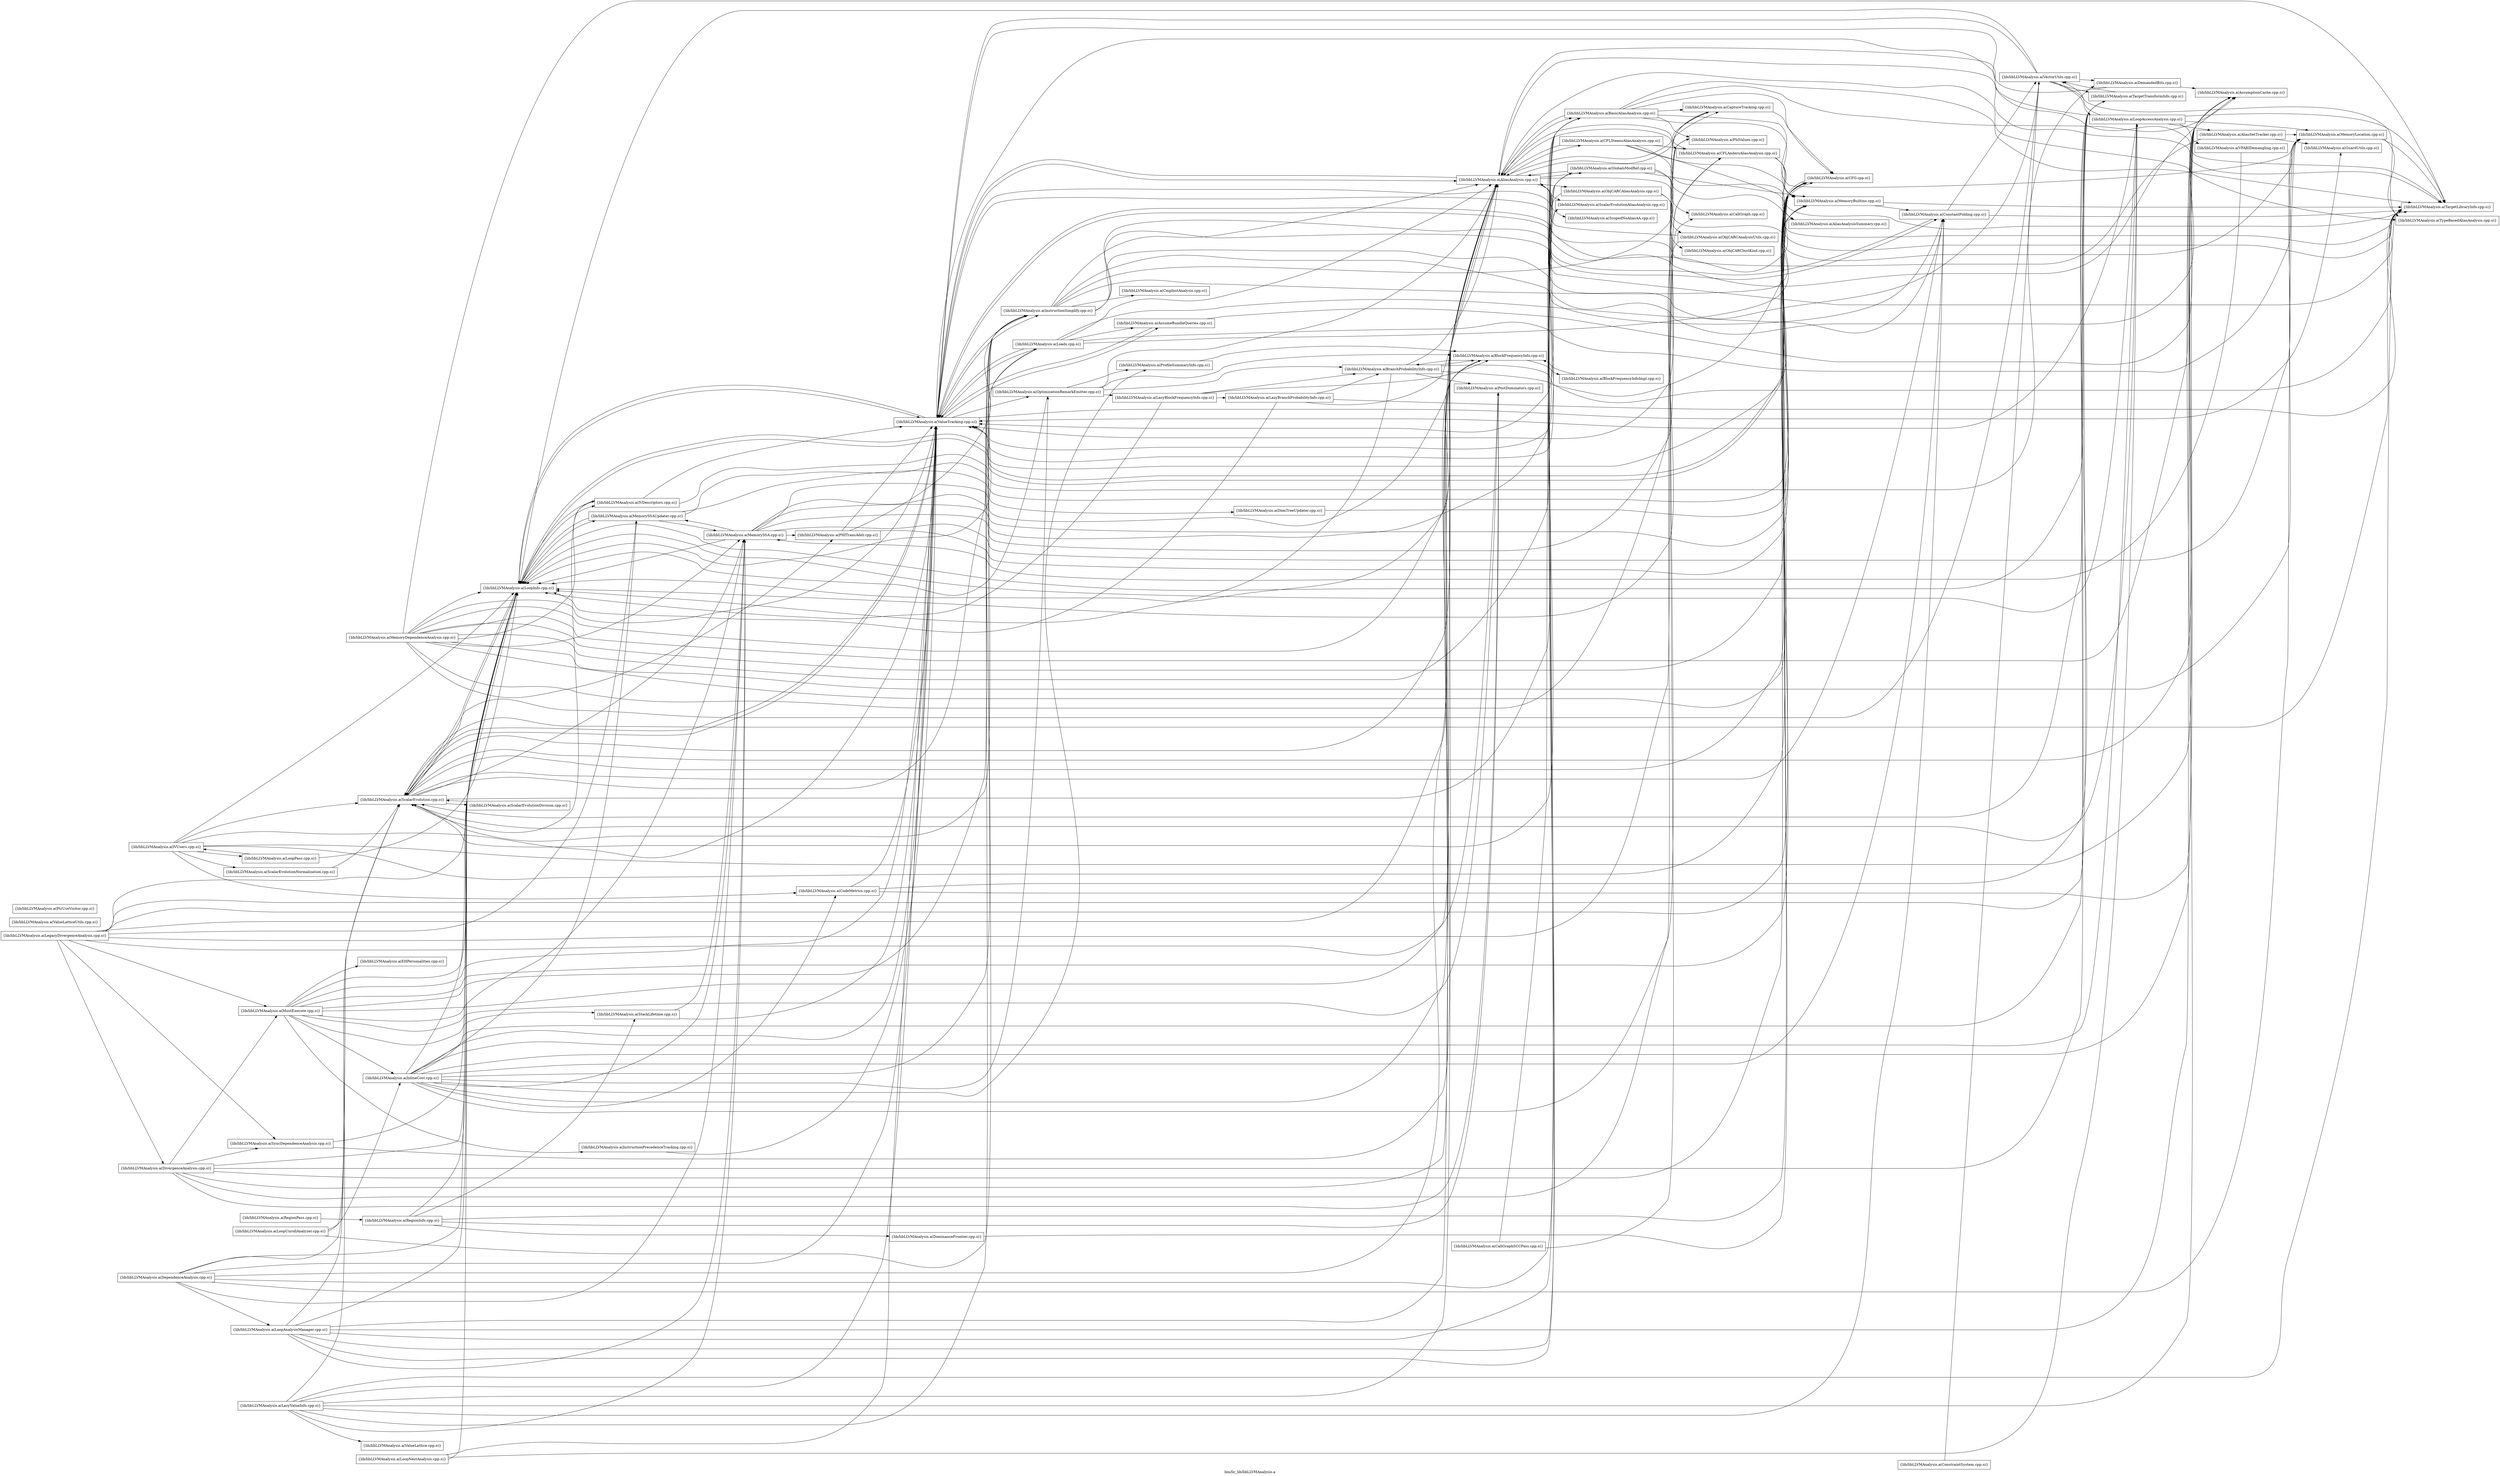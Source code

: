 digraph "bin/llc_lib/libLLVMAnalysis.a" {
	label="bin/llc_lib/libLLVMAnalysis.a";
	rankdir=LR;

	Node0x560b36b89a28 [shape=record,shape=box,group=0,label="{lib/libLLVMAnalysis.a(TargetLibraryInfo.cpp.o)}"];
	Node0x560b36b91958 [shape=record,shape=box,group=0,label="{lib/libLLVMAnalysis.a(EHPersonalities.cpp.o)}"];
	Node0x560b36b991f8 [shape=record,shape=box,group=0,label="{lib/libLLVMAnalysis.a(VectorUtils.cpp.o)}"];
	Node0x560b36b991f8 -> Node0x560b36b92d08;
	Node0x560b36b991f8 -> Node0x560b36b93d48;
	Node0x560b36b991f8 -> Node0x560b36b85d38;
	Node0x560b36b991f8 -> Node0x560b36b8aba8;
	Node0x560b36b991f8 -> Node0x560b36b88b28;
	Node0x560b36b991f8 -> Node0x560b36b89078;
	Node0x560b36b991f8 -> Node0x560b36b98618;
	Node0x560b36b8aba8 [shape=record,shape=box,group=0,label="{lib/libLLVMAnalysis.a(TargetTransformInfo.cpp.o)}"];
	Node0x560b36b8aba8 -> Node0x560b36b92d08;
	Node0x560b36b8aba8 -> Node0x560b36b85d38;
	Node0x560b36b8aba8 -> Node0x560b36b991f8;
	Node0x560b36b89078 [shape=record,shape=box,group=0,label="{lib/libLLVMAnalysis.a(ValueTracking.cpp.o)}"];
	Node0x560b36b89078 -> Node0x560b36b793a8;
	Node0x560b36b89078 -> Node0x560b36b746c8;
	Node0x560b36b89078 -> Node0x560b36b751b8;
	Node0x560b36b89078 -> Node0x560b36b92d08;
	Node0x560b36b89078 -> Node0x560b36b94c98;
	Node0x560b36b89078 -> Node0x560b36b92768;
	Node0x560b36b89078 -> Node0x560b36b85d38;
	Node0x560b36b89078 -> Node0x560b36b89a28;
	Node0x560b36b89078 -> Node0x560b36b8c6d8;
	Node0x560b36b89078 -> Node0x560b36b8d308;
	Node0x560b36b89078 -> Node0x560b36b73098;
	Node0x560b36b89078 -> Node0x560b36b98b68;
	Node0x560b36b91ae8 [shape=record,shape=box,group=0,label="{lib/libLLVMAnalysis.a(ProfileSummaryInfo.cpp.o)}"];
	Node0x560b36b91ae8 -> Node0x560b36b90968;
	Node0x560b36b793a8 [shape=record,shape=box,group=0,label="{lib/libLLVMAnalysis.a(AliasAnalysis.cpp.o)}"];
	Node0x560b36b793a8 -> Node0x560b36b74da8;
	Node0x560b36b793a8 -> Node0x560b36b75f28;
	Node0x560b36b793a8 -> Node0x560b36b76748;
	Node0x560b36b793a8 -> Node0x560b36b72288;
	Node0x560b36b793a8 -> Node0x560b36b91ef8;
	Node0x560b36b793a8 -> Node0x560b36b8b4b8;
	Node0x560b36b793a8 -> Node0x560b36b94b58;
	Node0x560b36b793a8 -> Node0x560b36b86fa8;
	Node0x560b36b793a8 -> Node0x560b36b89a28;
	Node0x560b36b793a8 -> Node0x560b36b88b28;
	Node0x560b36b793a8 -> Node0x560b36b88858;
	Node0x560b36b793a8 -> Node0x560b36b89078;
	Node0x560b36b72f08 [shape=record,shape=box,group=0,label="{lib/libLLVMAnalysis.a(DomTreeUpdater.cpp.o)}"];
	Node0x560b36b72f08 -> Node0x560b36b751b8;
	Node0x560b36b92d08 [shape=record,shape=box,group=0,label="{lib/libLLVMAnalysis.a(LoopInfo.cpp.o)}"];
	Node0x560b36b92d08 -> Node0x560b36b751b8;
	Node0x560b36b92d08 -> Node0x560b36b92f88;
	Node0x560b36b92d08 -> Node0x560b36b8b1e8;
	Node0x560b36b92d08 -> Node0x560b36b85d38;
	Node0x560b36b92d08 -> Node0x560b36b89078;
	Node0x560b36b85d38 [shape=record,shape=box,group=0,label="{lib/libLLVMAnalysis.a(ScalarEvolution.cpp.o)}"];
	Node0x560b36b85d38 -> Node0x560b36b793a8;
	Node0x560b36b85d38 -> Node0x560b36b74da8;
	Node0x560b36b85d38 -> Node0x560b36b746c8;
	Node0x560b36b85d38 -> Node0x560b36b751b8;
	Node0x560b36b85d38 -> Node0x560b36b92d08;
	Node0x560b36b85d38 -> Node0x560b36b94c98;
	Node0x560b36b85d38 -> Node0x560b36b8b968;
	Node0x560b36b85d38 -> Node0x560b36b92768;
	Node0x560b36b85d38 -> Node0x560b36b89f78;
	Node0x560b36b85d38 -> Node0x560b36b89a28;
	Node0x560b36b85d38 -> Node0x560b36b89078;
	Node0x560b36b74da8 [shape=record,shape=box,group=0,label="{lib/libLLVMAnalysis.a(BasicAliasAnalysis.cpp.o)}"];
	Node0x560b36b74da8 -> Node0x560b36b793a8;
	Node0x560b36b74da8 -> Node0x560b36b746c8;
	Node0x560b36b74da8 -> Node0x560b36b751b8;
	Node0x560b36b74da8 -> Node0x560b36b72288;
	Node0x560b36b74da8 -> Node0x560b36b93f78;
	Node0x560b36b74da8 -> Node0x560b36b8b4b8;
	Node0x560b36b74da8 -> Node0x560b36b92268;
	Node0x560b36b74da8 -> Node0x560b36b89a28;
	Node0x560b36b74da8 -> Node0x560b36b89078;
	Node0x560b36b75f28 [shape=record,shape=box,group=0,label="{lib/libLLVMAnalysis.a(CFLAndersAliasAnalysis.cpp.o)}"];
	Node0x560b36b75f28 -> Node0x560b36b793a8;
	Node0x560b36b75f28 -> Node0x560b36b75ac8;
	Node0x560b36b75f28 -> Node0x560b36b93f78;
	Node0x560b36b75f28 -> Node0x560b36b89a28;
	Node0x560b36b76748 [shape=record,shape=box,group=0,label="{lib/libLLVMAnalysis.a(CFLSteensAliasAnalysis.cpp.o)}"];
	Node0x560b36b76748 -> Node0x560b36b793a8;
	Node0x560b36b76748 -> Node0x560b36b75f28;
	Node0x560b36b76748 -> Node0x560b36b75ac8;
	Node0x560b36b76748 -> Node0x560b36b93f78;
	Node0x560b36b76748 -> Node0x560b36b89a28;
	Node0x560b36b72288 [shape=record,shape=box,group=0,label="{lib/libLLVMAnalysis.a(CaptureTracking.cpp.o)}"];
	Node0x560b36b72288 -> Node0x560b36b793a8;
	Node0x560b36b72288 -> Node0x560b36b751b8;
	Node0x560b36b72288 -> Node0x560b36b89078;
	Node0x560b36b91ef8 [shape=record,shape=box,group=0,label="{lib/libLLVMAnalysis.a(GlobalsModRef.cpp.o)}"];
	Node0x560b36b91ef8 -> Node0x560b36b793a8;
	Node0x560b36b91ef8 -> Node0x560b36b921c8;
	Node0x560b36b91ef8 -> Node0x560b36b93f78;
	Node0x560b36b91ef8 -> Node0x560b36b89a28;
	Node0x560b36b91ef8 -> Node0x560b36b89078;
	Node0x560b36b8b4b8 [shape=record,shape=box,group=0,label="{lib/libLLVMAnalysis.a(MemoryLocation.cpp.o)}"];
	Node0x560b36b8b4b8 -> Node0x560b36b89a28;
	Node0x560b36b8b4b8 -> Node0x560b36b88b28;
	Node0x560b36b94b58 [shape=record,shape=box,group=0,label="{lib/libLLVMAnalysis.a(ObjCARCAliasAnalysis.cpp.o)}"];
	Node0x560b36b94b58 -> Node0x560b36b93988;
	Node0x560b36b94b58 -> Node0x560b36b94018;
	Node0x560b36b94b58 -> Node0x560b36b89078;
	Node0x560b36b86fa8 [shape=record,shape=box,group=0,label="{lib/libLLVMAnalysis.a(ScalarEvolutionAliasAnalysis.cpp.o)}"];
	Node0x560b36b86fa8 -> Node0x560b36b85d38;
	Node0x560b36b88b28 [shape=record,shape=box,group=0,label="{lib/libLLVMAnalysis.a(TypeBasedAliasAnalysis.cpp.o)}"];
	Node0x560b36b88858 [shape=record,shape=box,group=0,label="{lib/libLLVMAnalysis.a(ScopedNoAliasAA.cpp.o)}"];
	Node0x560b36b746c8 [shape=record,shape=box,group=0,label="{lib/libLLVMAnalysis.a(AssumptionCache.cpp.o)}"];
	Node0x560b36b751b8 [shape=record,shape=box,group=0,label="{lib/libLLVMAnalysis.a(CFG.cpp.o)}"];
	Node0x560b36b751b8 -> Node0x560b36b92d08;
	Node0x560b36b93f78 [shape=record,shape=box,group=0,label="{lib/libLLVMAnalysis.a(MemoryBuiltins.cpp.o)}"];
	Node0x560b36b93f78 -> Node0x560b36b94c98;
	Node0x560b36b93f78 -> Node0x560b36b89a28;
	Node0x560b36b93f78 -> Node0x560b36b89078;
	Node0x560b36b92268 [shape=record,shape=box,group=0,label="{lib/libLLVMAnalysis.a(PhiValues.cpp.o)}"];
	Node0x560b36b75ac8 [shape=record,shape=box,group=0,label="{lib/libLLVMAnalysis.a(AliasAnalysisSummary.cpp.o)}"];
	Node0x560b36b921c8 [shape=record,shape=box,group=0,label="{lib/libLLVMAnalysis.a(CallGraph.cpp.o)}"];
	Node0x560b36b92f88 [shape=record,shape=box,group=0,label="{lib/libLLVMAnalysis.a(IVDescriptors.cpp.o)}"];
	Node0x560b36b92f88 -> Node0x560b36b92d08;
	Node0x560b36b92f88 -> Node0x560b36b93d48;
	Node0x560b36b92f88 -> Node0x560b36b85d38;
	Node0x560b36b92f88 -> Node0x560b36b89078;
	Node0x560b36b8b1e8 [shape=record,shape=box,group=0,label="{lib/libLLVMAnalysis.a(MemorySSAUpdater.cpp.o)}"];
	Node0x560b36b8b1e8 -> Node0x560b36b751b8;
	Node0x560b36b8b1e8 -> Node0x560b36b72f08;
	Node0x560b36b8b1e8 -> Node0x560b36b92d08;
	Node0x560b36b8b1e8 -> Node0x560b36b8b968;
	Node0x560b36b93d48 [shape=record,shape=box,group=0,label="{lib/libLLVMAnalysis.a(DemandedBits.cpp.o)}"];
	Node0x560b36b93d48 -> Node0x560b36b746c8;
	Node0x560b36b93d48 -> Node0x560b36b89078;
	Node0x560b36b94c98 [shape=record,shape=box,group=0,label="{lib/libLLVMAnalysis.a(ConstantFolding.cpp.o)}"];
	Node0x560b36b94c98 -> Node0x560b36b89a28;
	Node0x560b36b94c98 -> Node0x560b36b89078;
	Node0x560b36b94c98 -> Node0x560b36b991f8;
	Node0x560b36b8b968 [shape=record,shape=box,group=0,label="{lib/libLLVMAnalysis.a(MemorySSA.cpp.o)}"];
	Node0x560b36b8b968 -> Node0x560b36b793a8;
	Node0x560b36b8b968 -> Node0x560b36b74da8;
	Node0x560b36b8b968 -> Node0x560b36b751b8;
	Node0x560b36b8b968 -> Node0x560b36b75f28;
	Node0x560b36b8b968 -> Node0x560b36b92d08;
	Node0x560b36b8b968 -> Node0x560b36b8b4b8;
	Node0x560b36b8b968 -> Node0x560b36b8b1e8;
	Node0x560b36b8b968 -> Node0x560b36b937f8;
	Node0x560b36b937f8 [shape=record,shape=box,group=0,label="{lib/libLLVMAnalysis.a(PHITransAddr.cpp.o)}"];
	Node0x560b36b937f8 -> Node0x560b36b751b8;
	Node0x560b36b937f8 -> Node0x560b36b92768;
	Node0x560b36b937f8 -> Node0x560b36b89078;
	Node0x560b36b93988 [shape=record,shape=box,group=0,label="{lib/libLLVMAnalysis.a(ObjCARCAnalysisUtils.cpp.o)}"];
	Node0x560b36b93988 -> Node0x560b36b793a8;
	Node0x560b36b93988 -> Node0x560b36b92d08;
	Node0x560b36b94018 [shape=record,shape=box,group=0,label="{lib/libLLVMAnalysis.a(ObjCARCInstKind.cpp.o)}"];
	Node0x560b36b92768 [shape=record,shape=box,group=0,label="{lib/libLLVMAnalysis.a(InstructionSimplify.cpp.o)}"];
	Node0x560b36b92768 -> Node0x560b36b793a8;
	Node0x560b36b92768 -> Node0x560b36b746c8;
	Node0x560b36b92768 -> Node0x560b36b72288;
	Node0x560b36b92768 -> Node0x560b36b93f78;
	Node0x560b36b92768 -> Node0x560b36b94c98;
	Node0x560b36b92768 -> Node0x560b36b91db8;
	Node0x560b36b92768 -> Node0x560b36b89a28;
	Node0x560b36b92768 -> Node0x560b36b89078;
	Node0x560b36b92768 -> Node0x560b36b991f8;
	Node0x560b36b91db8 [shape=record,shape=box,group=0,label="{lib/libLLVMAnalysis.a(CmpInstAnalysis.cpp.o)}"];
	Node0x560b36b90968 [shape=record,shape=box,group=0,label="{lib/libLLVMAnalysis.a(BlockFrequencyInfo.cpp.o)}"];
	Node0x560b36b90968 -> Node0x560b36b92d08;
	Node0x560b36b90968 -> Node0x560b36b901e8;
	Node0x560b36b90968 -> Node0x560b36b87e58;
	Node0x560b36b901e8 [shape=record,shape=box,group=0,label="{lib/libLLVMAnalysis.a(BranchProbabilityInfo.cpp.o)}"];
	Node0x560b36b901e8 -> Node0x560b36b793a8;
	Node0x560b36b901e8 -> Node0x560b36b751b8;
	Node0x560b36b901e8 -> Node0x560b36b92d08;
	Node0x560b36b901e8 -> Node0x560b36b90968;
	Node0x560b36b901e8 -> Node0x560b36b904b8;
	Node0x560b36b901e8 -> Node0x560b36b89a28;
	Node0x560b36b87e58 [shape=record,shape=box,group=0,label="{lib/libLLVMAnalysis.a(BlockFrequencyInfoImpl.cpp.o)}"];
	Node0x560b36b87e58 -> Node0x560b36b90968;
	Node0x560b36b904b8 [shape=record,shape=box,group=0,label="{lib/libLLVMAnalysis.a(PostDominators.cpp.o)}"];
	Node0x560b36b89f78 [shape=record,shape=box,group=0,label="{lib/libLLVMAnalysis.a(ScalarEvolutionDivision.cpp.o)}"];
	Node0x560b36b89f78 -> Node0x560b36b85d38;
	Node0x560b36b8c6d8 [shape=record,shape=box,group=0,label="{lib/libLLVMAnalysis.a(Loads.cpp.o)}"];
	Node0x560b36b8c6d8 -> Node0x560b36b793a8;
	Node0x560b36b8c6d8 -> Node0x560b36b92d08;
	Node0x560b36b8c6d8 -> Node0x560b36b93f78;
	Node0x560b36b8c6d8 -> Node0x560b36b94c98;
	Node0x560b36b8c6d8 -> Node0x560b36b8b4b8;
	Node0x560b36b8c6d8 -> Node0x560b36b85d38;
	Node0x560b36b8c6d8 -> Node0x560b36b89078;
	Node0x560b36b8c6d8 -> Node0x560b36b8d308;
	Node0x560b36b8d308 [shape=record,shape=box,group=0,label="{lib/libLLVMAnalysis.a(AssumeBundleQueries.cpp.o)}"];
	Node0x560b36b8d308 -> Node0x560b36b746c8;
	Node0x560b36b8d308 -> Node0x560b36b89078;
	Node0x560b36b73098 [shape=record,shape=box,group=0,label="{lib/libLLVMAnalysis.a(OptimizationRemarkEmitter.cpp.o)}"];
	Node0x560b36b73098 -> Node0x560b36b793a8;
	Node0x560b36b73098 -> Node0x560b36b92d08;
	Node0x560b36b73098 -> Node0x560b36b91ae8;
	Node0x560b36b73098 -> Node0x560b36b90968;
	Node0x560b36b73098 -> Node0x560b36b901e8;
	Node0x560b36b73098 -> Node0x560b36b72968;
	Node0x560b36b98b68 [shape=record,shape=box,group=0,label="{lib/libLLVMAnalysis.a(GuardUtils.cpp.o)}"];
	Node0x560b36b72968 [shape=record,shape=box,group=0,label="{lib/libLLVMAnalysis.a(LazyBlockFrequencyInfo.cpp.o)}"];
	Node0x560b36b72968 -> Node0x560b36b92d08;
	Node0x560b36b72968 -> Node0x560b36b90968;
	Node0x560b36b72968 -> Node0x560b36b901e8;
	Node0x560b36b72968 -> Node0x560b36b997e8;
	Node0x560b36b997e8 [shape=record,shape=box,group=0,label="{lib/libLLVMAnalysis.a(LazyBranchProbabilityInfo.cpp.o)}"];
	Node0x560b36b997e8 -> Node0x560b36b793a8;
	Node0x560b36b997e8 -> Node0x560b36b92d08;
	Node0x560b36b997e8 -> Node0x560b36b901e8;
	Node0x560b36b997e8 -> Node0x560b36b89a28;
	Node0x560b36b98618 [shape=record,shape=box,group=0,label="{lib/libLLVMAnalysis.a(LoopAccessAnalysis.cpp.o)}"];
	Node0x560b36b98618 -> Node0x560b36b793a8;
	Node0x560b36b98618 -> Node0x560b36b92d08;
	Node0x560b36b98618 -> Node0x560b36b8b4b8;
	Node0x560b36b98618 -> Node0x560b36b85d38;
	Node0x560b36b98618 -> Node0x560b36b89a28;
	Node0x560b36b98618 -> Node0x560b36b89078;
	Node0x560b36b98618 -> Node0x560b36b991f8;
	Node0x560b36b98618 -> Node0x560b36b977b8;
	Node0x560b36b98618 -> Node0x560b36b96d18;
	Node0x560b36b977b8 [shape=record,shape=box,group=0,label="{lib/libLLVMAnalysis.a(AliasSetTracker.cpp.o)}"];
	Node0x560b36b977b8 -> Node0x560b36b793a8;
	Node0x560b36b977b8 -> Node0x560b36b8b4b8;
	Node0x560b36b977b8 -> Node0x560b36b98b68;
	Node0x560b36b96d18 [shape=record,shape=box,group=0,label="{lib/libLLVMAnalysis.a(VFABIDemangling.cpp.o)}"];
	Node0x560b36b96d18 -> Node0x560b36b8b968;
	Node0x560b36b8d1c8 [shape=record,shape=box,group=0,label="{lib/libLLVMAnalysis.a(DominanceFrontier.cpp.o)}"];
	Node0x560b36b8d1c8 -> Node0x560b36b751b8;
	Node0x560b36b8c548 [shape=record,shape=box,group=0,label="{lib/libLLVMAnalysis.a(IVUsers.cpp.o)}"];
	Node0x560b36b8c548 -> Node0x560b36b746c8;
	Node0x560b36b8c548 -> Node0x560b36b751b8;
	Node0x560b36b8c548 -> Node0x560b36b92d08;
	Node0x560b36b8c548 -> Node0x560b36b85d38;
	Node0x560b36b8c548 -> Node0x560b36b89078;
	Node0x560b36b8c548 -> Node0x560b36b8b788;
	Node0x560b36b8c548 -> Node0x560b36b8beb8;
	Node0x560b36b8c548 -> Node0x560b36b7caf8;
	Node0x560b36b7cdc8 [shape=record,shape=box,group=0,label="{lib/libLLVMAnalysis.a(MemoryDependenceAnalysis.cpp.o)}"];
	Node0x560b36b7cdc8 -> Node0x560b36b793a8;
	Node0x560b36b7cdc8 -> Node0x560b36b74da8;
	Node0x560b36b7cdc8 -> Node0x560b36b746c8;
	Node0x560b36b7cdc8 -> Node0x560b36b751b8;
	Node0x560b36b7cdc8 -> Node0x560b36b92d08;
	Node0x560b36b7cdc8 -> Node0x560b36b92f88;
	Node0x560b36b7cdc8 -> Node0x560b36b93f78;
	Node0x560b36b7cdc8 -> Node0x560b36b8b4b8;
	Node0x560b36b7cdc8 -> Node0x560b36b8b968;
	Node0x560b36b7cdc8 -> Node0x560b36b937f8;
	Node0x560b36b7cdc8 -> Node0x560b36b92268;
	Node0x560b36b7cdc8 -> Node0x560b36b89a28;
	Node0x560b36b7cdc8 -> Node0x560b36b89078;
	Node0x560b36b8b788 [shape=record,shape=box,group=0,label="{lib/libLLVMAnalysis.a(LoopPass.cpp.o)}"];
	Node0x560b36b8b788 -> Node0x560b36b92d08;
	Node0x560b36b8b788 -> Node0x560b36b8c548;
	Node0x560b36b8beb8 [shape=record,shape=box,group=0,label="{lib/libLLVMAnalysis.a(ScalarEvolutionNormalization.cpp.o)}"];
	Node0x560b36b8beb8 -> Node0x560b36b85d38;
	Node0x560b36b7caf8 [shape=record,shape=box,group=0,label="{lib/libLLVMAnalysis.a(CodeMetrics.cpp.o)}"];
	Node0x560b36b7caf8 -> Node0x560b36b746c8;
	Node0x560b36b7caf8 -> Node0x560b36b8aba8;
	Node0x560b36b7caf8 -> Node0x560b36b89078;
	Node0x560b36b82a48 [shape=record,shape=box,group=0,label="{lib/libLLVMAnalysis.a(StackLifetime.cpp.o)}"];
	Node0x560b36b82a48 -> Node0x560b36b8b968;
	Node0x560b36b82a48 -> Node0x560b36b89078;
	Node0x560b36b831c8 [shape=record,shape=box,group=0,label="{lib/libLLVMAnalysis.a(InlineCost.cpp.o)}"];
	Node0x560b36b831c8 -> Node0x560b36b746c8;
	Node0x560b36b831c8 -> Node0x560b36b75f28;
	Node0x560b36b831c8 -> Node0x560b36b92d08;
	Node0x560b36b831c8 -> Node0x560b36b94c98;
	Node0x560b36b831c8 -> Node0x560b36b8b1e8;
	Node0x560b36b831c8 -> Node0x560b36b8b968;
	Node0x560b36b831c8 -> Node0x560b36b92768;
	Node0x560b36b831c8 -> Node0x560b36b91ae8;
	Node0x560b36b831c8 -> Node0x560b36b90968;
	Node0x560b36b831c8 -> Node0x560b36b8aba8;
	Node0x560b36b831c8 -> Node0x560b36b89078;
	Node0x560b36b831c8 -> Node0x560b36b73098;
	Node0x560b36b831c8 -> Node0x560b36b98618;
	Node0x560b36b831c8 -> Node0x560b36b7caf8;
	Node0x560b36b74f88 [shape=record,shape=box,group=0,label="{lib/libLLVMAnalysis.a(CallGraphSCCPass.cpp.o)}"];
	Node0x560b36b74f88 -> Node0x560b36b91ef8;
	Node0x560b36b74f88 -> Node0x560b36b921c8;
	Node0x560b36b8d6c8 [shape=record,shape=box,group=0,label="{lib/libLLVMAnalysis.a(LoopAnalysisManager.cpp.o)}"];
	Node0x560b36b8d6c8 -> Node0x560b36b793a8;
	Node0x560b36b8d6c8 -> Node0x560b36b74da8;
	Node0x560b36b8d6c8 -> Node0x560b36b746c8;
	Node0x560b36b8d6c8 -> Node0x560b36b91ef8;
	Node0x560b36b8d6c8 -> Node0x560b36b92d08;
	Node0x560b36b8d6c8 -> Node0x560b36b8b968;
	Node0x560b36b8d6c8 -> Node0x560b36b85d38;
	Node0x560b36b8d6c8 -> Node0x560b36b86fa8;
	Node0x560b36b7ca58 [shape=record,shape=box,group=0,label="{lib/libLLVMAnalysis.a(LazyValueInfo.cpp.o)}"];
	Node0x560b36b7ca58 -> Node0x560b36b793a8;
	Node0x560b36b7ca58 -> Node0x560b36b746c8;
	Node0x560b36b7ca58 -> Node0x560b36b94c98;
	Node0x560b36b7ca58 -> Node0x560b36b8b968;
	Node0x560b36b7ca58 -> Node0x560b36b92768;
	Node0x560b36b7ca58 -> Node0x560b36b85d38;
	Node0x560b36b7ca58 -> Node0x560b36b89a28;
	Node0x560b36b7ca58 -> Node0x560b36b89078;
	Node0x560b36b7ca58 -> Node0x560b36b7cc38;
	Node0x560b36b7ab18 [shape=record,shape=box,group=0,label="{lib/libLLVMAnalysis.a(ConstraintSystem.cpp.o)}"];
	Node0x560b36b7ab18 -> Node0x560b36b991f8;
	Node0x560b36b7cc38 [shape=record,shape=box,group=0,label="{lib/libLLVMAnalysis.a(ValueLattice.cpp.o)}"];
	Node0x560b36b877c8 [shape=record,shape=box,group=0,label="{lib/libLLVMAnalysis.a(InstructionPrecedenceTracking.cpp.o)}"];
	Node0x560b36b877c8 -> Node0x560b36b89078;
	Node0x560b36b91408 [shape=record,shape=box,group=0,label="{lib/libLLVMAnalysis.a(MustExecute.cpp.o)}"];
	Node0x560b36b91408 -> Node0x560b36b751b8;
	Node0x560b36b91408 -> Node0x560b36b91958;
	Node0x560b36b91408 -> Node0x560b36b92d08;
	Node0x560b36b91408 -> Node0x560b36b8b968;
	Node0x560b36b91408 -> Node0x560b36b92768;
	Node0x560b36b91408 -> Node0x560b36b90968;
	Node0x560b36b91408 -> Node0x560b36b904b8;
	Node0x560b36b91408 -> Node0x560b36b89078;
	Node0x560b36b91408 -> Node0x560b36b82a48;
	Node0x560b36b91408 -> Node0x560b36b831c8;
	Node0x560b36b91408 -> Node0x560b36b877c8;
	Node0x560b36b97718 [shape=record,shape=box,group=0,label="{lib/libLLVMAnalysis.a(DependenceAnalysis.cpp.o)}"];
	Node0x560b36b97718 -> Node0x560b36b793a8;
	Node0x560b36b97718 -> Node0x560b36b74da8;
	Node0x560b36b97718 -> Node0x560b36b92d08;
	Node0x560b36b97718 -> Node0x560b36b8b4b8;
	Node0x560b36b97718 -> Node0x560b36b8b968;
	Node0x560b36b97718 -> Node0x560b36b85d38;
	Node0x560b36b97718 -> Node0x560b36b89078;
	Node0x560b36b97718 -> Node0x560b36b8d6c8;
	Node0x560b36b952d8 [shape=record,shape=box,group=0,label="{lib/libLLVMAnalysis.a(LoopNestAnalysis.cpp.o)}"];
	Node0x560b36b952d8 -> Node0x560b36b92d08;
	Node0x560b36b952d8 -> Node0x560b36b89078;
	Node0x560b36b952d8 -> Node0x560b36b98618;
	Node0x560b36b94248 [shape=record,shape=box,group=0,label="{lib/libLLVMAnalysis.a(LoopUnrollAnalyzer.cpp.o)}"];
	Node0x560b36b94248 -> Node0x560b36b92768;
	Node0x560b36b94248 -> Node0x560b36b85d38;
	Node0x560b36b94248 -> Node0x560b36b831c8;
	Node0x560b36b90238 [shape=record,shape=box,group=0,label="{lib/libLLVMAnalysis.a(LegacyDivergenceAnalysis.cpp.o)}"];
	Node0x560b36b90238 -> Node0x560b36b751b8;
	Node0x560b36b90238 -> Node0x560b36b92d08;
	Node0x560b36b90238 -> Node0x560b36b8b1e8;
	Node0x560b36b90238 -> Node0x560b36b92268;
	Node0x560b36b90238 -> Node0x560b36b90968;
	Node0x560b36b90238 -> Node0x560b36b904b8;
	Node0x560b36b90238 -> Node0x560b36b8aba8;
	Node0x560b36b90238 -> Node0x560b36b91408;
	Node0x560b36b90238 -> Node0x560b36b923a8;
	Node0x560b36b90238 -> Node0x560b36b91368;
	Node0x560b36b923a8 [shape=record,shape=box,group=0,label="{lib/libLLVMAnalysis.a(SyncDependenceAnalysis.cpp.o)}"];
	Node0x560b36b923a8 -> Node0x560b36b92d08;
	Node0x560b36b923a8 -> Node0x560b36b90968;
	Node0x560b36b91368 [shape=record,shape=box,group=0,label="{lib/libLLVMAnalysis.a(DivergenceAnalysis.cpp.o)}"];
	Node0x560b36b91368 -> Node0x560b36b751b8;
	Node0x560b36b91368 -> Node0x560b36b92d08;
	Node0x560b36b91368 -> Node0x560b36b92268;
	Node0x560b36b91368 -> Node0x560b36b90968;
	Node0x560b36b91368 -> Node0x560b36b904b8;
	Node0x560b36b91368 -> Node0x560b36b8aba8;
	Node0x560b36b91368 -> Node0x560b36b91408;
	Node0x560b36b91368 -> Node0x560b36b923a8;
	Node0x560b36b87778 [shape=record,shape=box,group=0,label="{lib/libLLVMAnalysis.a(ValueLatticeUtils.cpp.o)}"];
	Node0x560b36b87d68 [shape=record,shape=box,group=0,label="{lib/libLLVMAnalysis.a(PtrUseVisitor.cpp.o)}"];
	Node0x560b36b93a78 [shape=record,shape=box,group=0,label="{lib/libLLVMAnalysis.a(RegionInfo.cpp.o)}"];
	Node0x560b36b93a78 -> Node0x560b36b751b8;
	Node0x560b36b93a78 -> Node0x560b36b92d08;
	Node0x560b36b93a78 -> Node0x560b36b904b8;
	Node0x560b36b93a78 -> Node0x560b36b8d1c8;
	Node0x560b36b93a78 -> Node0x560b36b82a48;
	Node0x560b36b79088 [shape=record,shape=box,group=0,label="{lib/libLLVMAnalysis.a(RegionPass.cpp.o)}"];
	Node0x560b36b79088 -> Node0x560b36b93a78;
}
